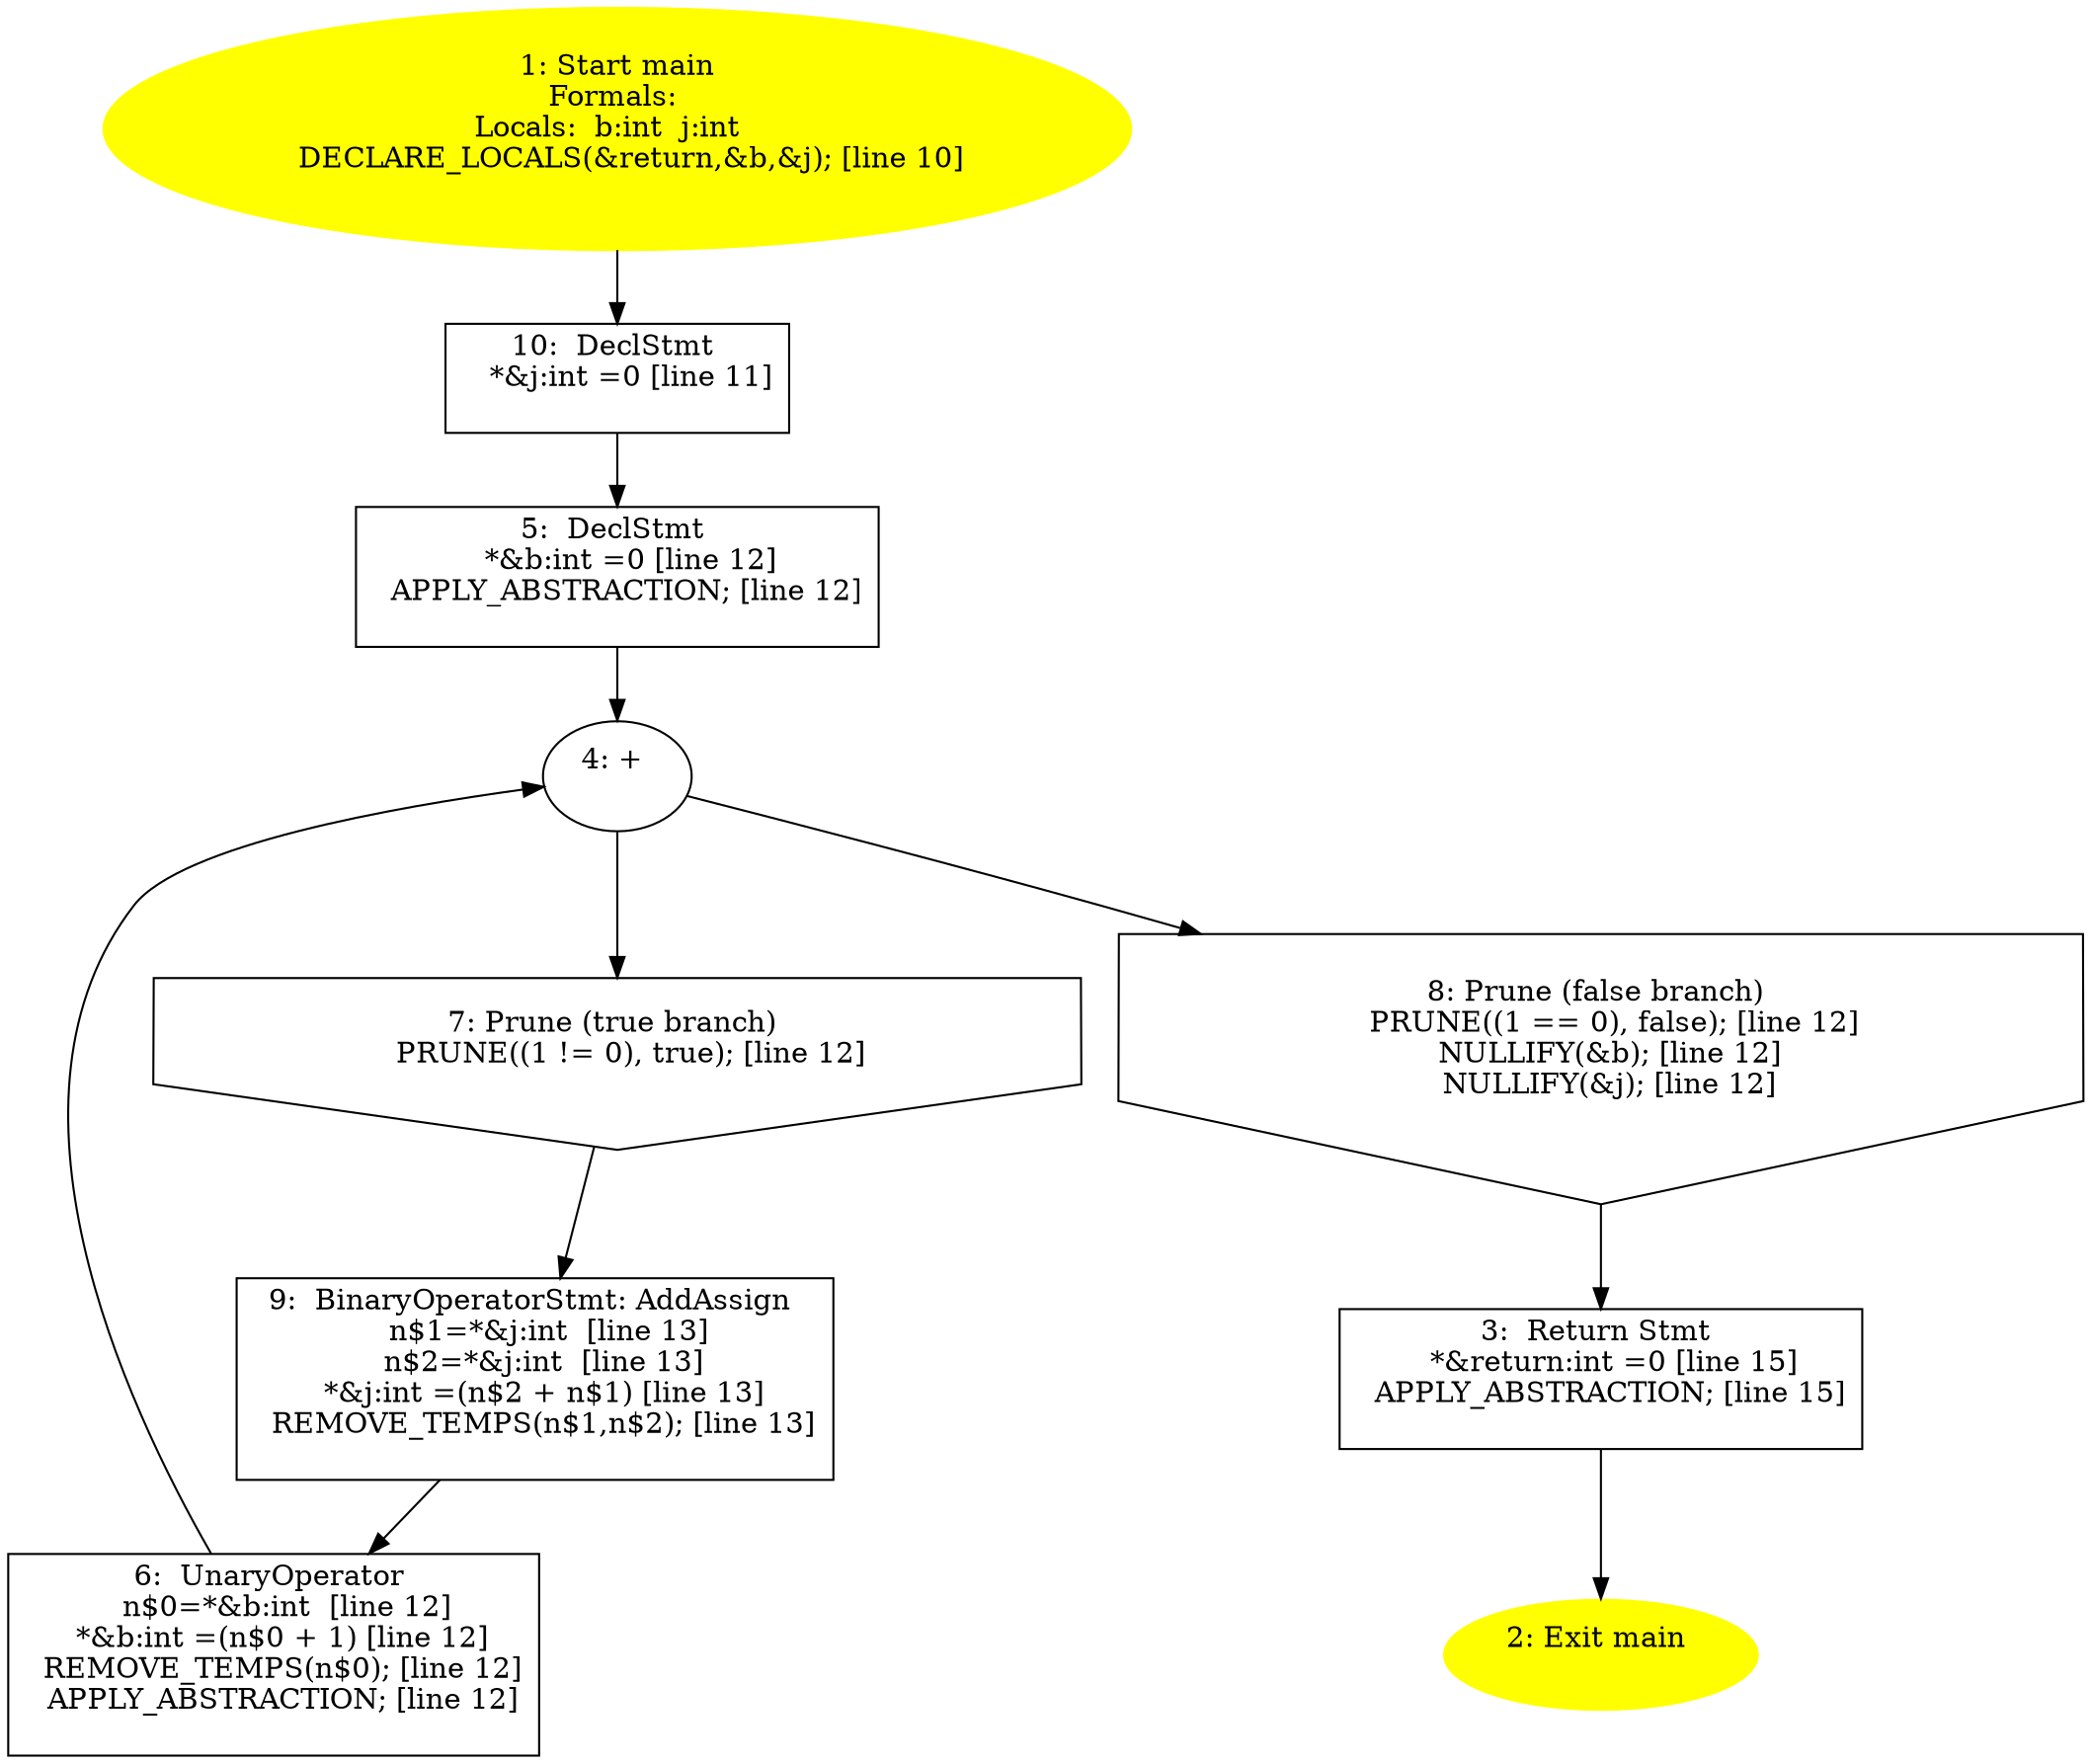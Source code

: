 /* @generated */
digraph iCFG {
10 [label="10:  DeclStmt \n   *&j:int =0 [line 11]\n " shape="box"]
	

	 10 -> 5 ;
9 [label="9:  BinaryOperatorStmt: AddAssign \n   n$1=*&j:int  [line 13]\n  n$2=*&j:int  [line 13]\n  *&j:int =(n$2 + n$1) [line 13]\n  REMOVE_TEMPS(n$1,n$2); [line 13]\n " shape="box"]
	

	 9 -> 6 ;
8 [label="8: Prune (false branch) \n   PRUNE((1 == 0), false); [line 12]\n  NULLIFY(&b); [line 12]\n  NULLIFY(&j); [line 12]\n " shape="invhouse"]
	

	 8 -> 3 ;
7 [label="7: Prune (true branch) \n   PRUNE((1 != 0), true); [line 12]\n " shape="invhouse"]
	

	 7 -> 9 ;
6 [label="6:  UnaryOperator \n   n$0=*&b:int  [line 12]\n  *&b:int =(n$0 + 1) [line 12]\n  REMOVE_TEMPS(n$0); [line 12]\n  APPLY_ABSTRACTION; [line 12]\n " shape="box"]
	

	 6 -> 4 ;
5 [label="5:  DeclStmt \n   *&b:int =0 [line 12]\n  APPLY_ABSTRACTION; [line 12]\n " shape="box"]
	

	 5 -> 4 ;
4 [label="4: + \n  " ]
	

	 4 -> 7 ;
	 4 -> 8 ;
3 [label="3:  Return Stmt \n   *&return:int =0 [line 15]\n  APPLY_ABSTRACTION; [line 15]\n " shape="box"]
	

	 3 -> 2 ;
2 [label="2: Exit main \n  " color=yellow style=filled]
	

1 [label="1: Start main\nFormals: \nLocals:  b:int  j:int  \n   DECLARE_LOCALS(&return,&b,&j); [line 10]\n " color=yellow style=filled]
	

	 1 -> 10 ;
}

